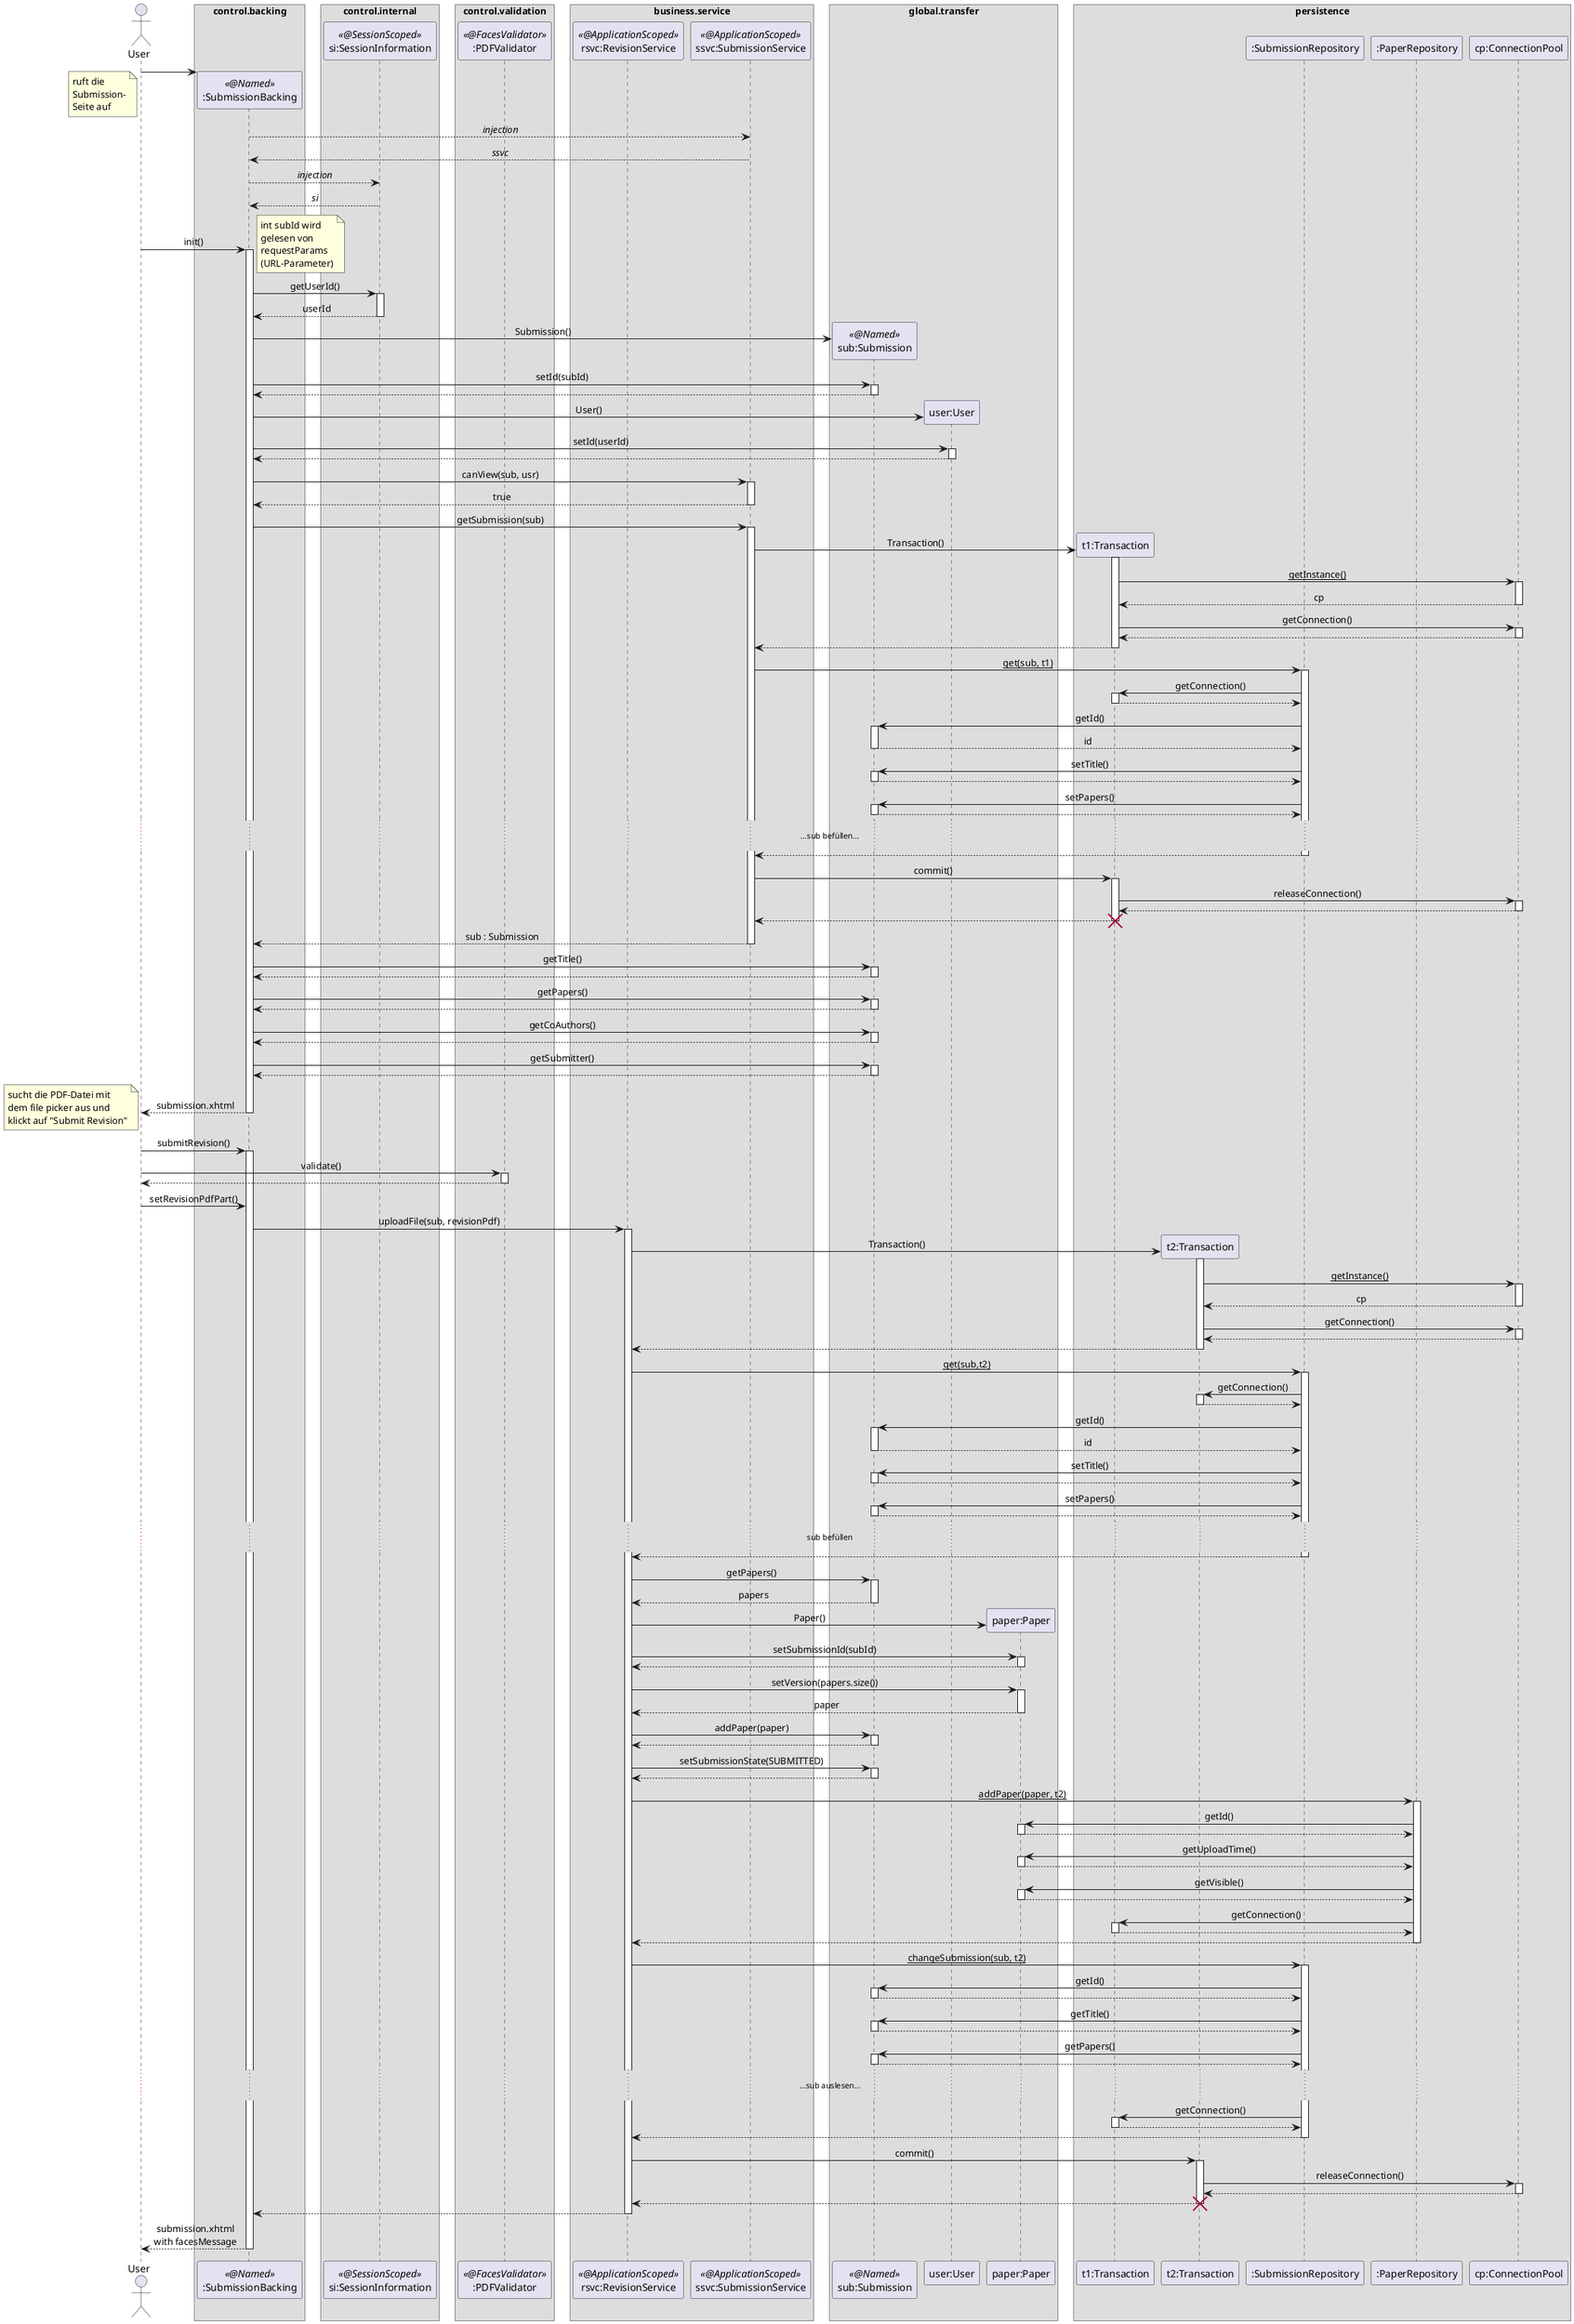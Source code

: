 @startuml
'https://plantuml.com/sequence-diagram

'!theme aws-orange
skinparam sequenceMessageAlign center
skinparam BoxPadding 10
'skinparam LifelineStrategy nosolid
'autonumber
'autoactivate on
'hide footbox

actor User as user

box "control.backing"
    participant ":SubmissionBacking" as sb << @Named >>
end box
'box "???"
'    participant ":ResourceBundle" as rscBundle
'end box
box "control.internal"
    participant "si:SessionInformation" as si << @SessionScoped >>
end box
box "control.validation"
    participant ":PDFValidator" as pdfv << @FacesValidator >>
end box
box "business.service"
    participant "rsvc:RevisionService" as rsvc << @ApplicationScoped >>
    participant "ssvc:SubmissionService" as ssvc << @ApplicationScoped >>
end box
box "global.transfer"
    participant "sub:Submission" as sub << @Named >>
    participant "user:User" as usr
    participant "paper:Paper" as paper
end box
box persistence
    participant "t1:Transaction" as t1
    participant "t2:Transaction" as t2
    participant ":SubmissionRepository" as sr
    participant ":PaperRepository" as pr
    participant "cp:ConnectionPool" as cp
end box

create sb
user -> sb
note left
    ruft die
    Submission-
    Seite auf
end note
sb --> ssvc : //injection//
return //ssvc//
sb --> si : //injection//
return //si//
user -> sb : init()
activate sb
    note right
        int subId wird
        gelesen von
        requestParams
        (URL-Parameter)
    end note
    sb -> si ++ : getUserId()
    return userId
    sb -> sub ** : Submission()
    sb -> sub : setId(subId)
    activate sub
    return
    sb -> usr ** : User()
    sb -> usr ++ : setId(userId)
    return
    sb -> ssvc ++ : canView(sub, usr)
    return true

    sb -> ssvc : getSubmission(sub)
    activate ssvc
        ssvc -> t1 ** : Transaction()
        activate t1
            t1 -> cp : __getInstance()__
            activate cp
            return cp
            t1 -> cp : getConnection()
            activate cp
            return
        return
        ssvc -> sr : __get(sub, t1)__
        activate sr
            sr -> t1 ++ : getConnection()
            return
            sr -> sub : getId()
            activate sub
            return id
            sr -> sub : setTitle()
            activate sub
            return
            sr -> sub : setPapers()
            activate sub
            return
            ......sub befüllen......
        return
        ssvc -> t1 ++ : commit()
            t1 -> cp ++ : releaseConnection()
            return
        return
        destroy t1
    return sub : Submission
    sb -> sub ++ : getTitle()
    return
    sb -> sub ++ : getPapers()
    return
    sb -> sub ++ : getCoAuthors()
    return
    sb -> sub ++ : getSubmitter()
    return
return submission.xhtml
note left
    sucht die PDF-Datei mit
    dem file picker aus und
    klickt auf "Submit Revision"
end note
user -> sb : submitRevision()
activate sb

    user -> pdfv ++ : validate()
    return
    user -> sb : setRevisionPdfPart()

    sb -> rsvc : uploadFile(sub, revisionPdf)
    activate rsvc
        rsvc -> t2 ** : Transaction()
        activate t2
            t2 -> cp : __getInstance()__
            activate cp
            return cp
            t2 -> cp : getConnection()
            activate cp
            return
        return
        rsvc -> sr : __get(sub,t2)__
        activate sr
            sr -> t2 ++ : getConnection()
            return
            sr -> sub : getId()
            activate sub
            return id
            sr -> sub : setTitle()
            activate sub
            return
            sr -> sub : setPapers()
            activate sub
            return
            ...sub befüllen...
        return
        rsvc -> sub : getPapers()
        activate sub
        return papers
        rsvc -> paper ** : Paper()
        rsvc -> paper : setSubmissionId(subId)
        activate paper
        return
        rsvc -> paper : setVersion(papers.size())
        activate paper
        return paper
        rsvc -> sub : addPaper(paper)
        activate sub
        return
        rsvc -> sub ++ : setSubmissionState(SUBMITTED)
        return

        rsvc -> pr ++ : __addPaper(paper, t2)__
            pr -> paper ++ : getId()
            return
            pr -> paper ++ : getUploadTime()
            return
            pr -> paper ++ : getVisible()
            return
            pr -> t1 ++ : getConnection()
            return
        return

        rsvc -> sr : __changeSubmission(sub, t2)__
        activate sr
            sr -> sub ++ : getId()
            return
            sr -> sub ++ : getTitle()
            return
            sr -> sub ++ : getPapers()
            return
            ......sub auslesen......
            sr -> t1 ++ : getConnection()
            return
        return

        rsvc -> t2 ++ : commit()
            t2 -> cp ++ : releaseConnection()
            return
        return
        destroy t2
    return

'    subBacking -> rscBundle : getAddRevision\\\nConfirmationMsg()
'    activate rscBundle
'    return msg

return submission.xhtml\nwith facesMessage




@enduml